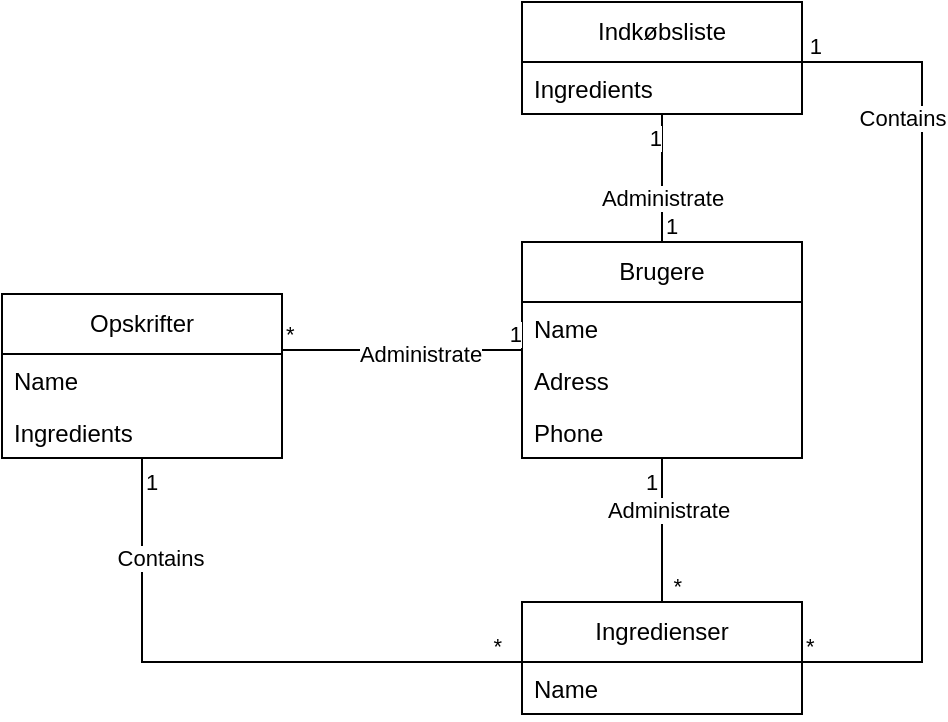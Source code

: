 <mxfile version="24.7.14">
  <diagram name="Page-1" id="929967ad-93f9-6ef4-fab6-5d389245f69c">
    <mxGraphModel dx="1485" dy="840" grid="1" gridSize="10" guides="1" tooltips="1" connect="1" arrows="0" fold="1" page="1" pageScale="1.5" pageWidth="1169" pageHeight="826" background="none" math="0" shadow="0">
      <root>
        <mxCell id="0" style=";html=1;" />
        <mxCell id="1" style=";html=1;" parent="0" />
        <mxCell id="S16UhWUdueVycTpBz9DC-1" value="Ingredienser" style="swimlane;fontStyle=0;childLayout=stackLayout;horizontal=1;startSize=30;horizontalStack=0;resizeParent=1;resizeParentMax=0;resizeLast=0;collapsible=1;marginBottom=0;whiteSpace=wrap;html=1;" vertex="1" parent="1">
          <mxGeometry x="280" y="380" width="140" height="56" as="geometry" />
        </mxCell>
        <mxCell id="xfT99TKuTY2AC6sLYti0-56" value="Name" style="text;strokeColor=none;fillColor=none;align=left;verticalAlign=top;spacingLeft=4;spacingRight=4;overflow=hidden;rotatable=0;points=[[0,0.5],[1,0.5]];portConstraint=eastwest;whiteSpace=wrap;html=1;" vertex="1" parent="S16UhWUdueVycTpBz9DC-1">
          <mxGeometry y="30" width="140" height="26" as="geometry" />
        </mxCell>
        <mxCell id="S16UhWUdueVycTpBz9DC-5" value="Opskrifter" style="swimlane;fontStyle=0;childLayout=stackLayout;horizontal=1;startSize=30;horizontalStack=0;resizeParent=1;resizeParentMax=0;resizeLast=0;collapsible=1;marginBottom=0;whiteSpace=wrap;html=1;" vertex="1" parent="1">
          <mxGeometry x="20" y="226" width="140" height="82" as="geometry" />
        </mxCell>
        <mxCell id="xfT99TKuTY2AC6sLYti0-57" value="Name" style="text;strokeColor=none;fillColor=none;align=left;verticalAlign=top;spacingLeft=4;spacingRight=4;overflow=hidden;rotatable=0;points=[[0,0.5],[1,0.5]];portConstraint=eastwest;whiteSpace=wrap;html=1;" vertex="1" parent="S16UhWUdueVycTpBz9DC-5">
          <mxGeometry y="30" width="140" height="26" as="geometry" />
        </mxCell>
        <mxCell id="xfT99TKuTY2AC6sLYti0-50" value="Ingredients" style="text;strokeColor=none;fillColor=none;align=left;verticalAlign=top;spacingLeft=4;spacingRight=4;overflow=hidden;rotatable=0;points=[[0,0.5],[1,0.5]];portConstraint=eastwest;whiteSpace=wrap;html=1;" vertex="1" parent="S16UhWUdueVycTpBz9DC-5">
          <mxGeometry y="56" width="140" height="26" as="geometry" />
        </mxCell>
        <mxCell id="S16UhWUdueVycTpBz9DC-9" value="Brugere" style="swimlane;fontStyle=0;childLayout=stackLayout;horizontal=1;startSize=30;horizontalStack=0;resizeParent=1;resizeParentMax=0;resizeLast=0;collapsible=1;marginBottom=0;whiteSpace=wrap;html=1;" vertex="1" parent="1">
          <mxGeometry x="280" y="200" width="140" height="108" as="geometry" />
        </mxCell>
        <mxCell id="xfT99TKuTY2AC6sLYti0-53" value="Name" style="text;strokeColor=none;fillColor=none;align=left;verticalAlign=top;spacingLeft=4;spacingRight=4;overflow=hidden;rotatable=0;points=[[0,0.5],[1,0.5]];portConstraint=eastwest;whiteSpace=wrap;html=1;" vertex="1" parent="S16UhWUdueVycTpBz9DC-9">
          <mxGeometry y="30" width="140" height="26" as="geometry" />
        </mxCell>
        <mxCell id="xfT99TKuTY2AC6sLYti0-54" value="Adress" style="text;strokeColor=none;fillColor=none;align=left;verticalAlign=top;spacingLeft=4;spacingRight=4;overflow=hidden;rotatable=0;points=[[0,0.5],[1,0.5]];portConstraint=eastwest;whiteSpace=wrap;html=1;" vertex="1" parent="S16UhWUdueVycTpBz9DC-9">
          <mxGeometry y="56" width="140" height="26" as="geometry" />
        </mxCell>
        <mxCell id="xfT99TKuTY2AC6sLYti0-52" value="Phone" style="text;strokeColor=none;fillColor=none;align=left;verticalAlign=top;spacingLeft=4;spacingRight=4;overflow=hidden;rotatable=0;points=[[0,0.5],[1,0.5]];portConstraint=eastwest;whiteSpace=wrap;html=1;" vertex="1" parent="S16UhWUdueVycTpBz9DC-9">
          <mxGeometry y="82" width="140" height="26" as="geometry" />
        </mxCell>
        <mxCell id="S16UhWUdueVycTpBz9DC-13" value="Indkøbsliste" style="swimlane;fontStyle=0;childLayout=stackLayout;horizontal=1;startSize=30;horizontalStack=0;resizeParent=1;resizeParentMax=0;resizeLast=0;collapsible=1;marginBottom=0;whiteSpace=wrap;html=1;" vertex="1" parent="1">
          <mxGeometry x="280" y="80" width="140" height="56" as="geometry" />
        </mxCell>
        <mxCell id="xfT99TKuTY2AC6sLYti0-48" value="Ingredients" style="text;strokeColor=none;fillColor=none;align=left;verticalAlign=top;spacingLeft=4;spacingRight=4;overflow=hidden;rotatable=0;points=[[0,0.5],[1,0.5]];portConstraint=eastwest;whiteSpace=wrap;html=1;" vertex="1" parent="S16UhWUdueVycTpBz9DC-13">
          <mxGeometry y="30" width="140" height="26" as="geometry" />
        </mxCell>
        <mxCell id="xfT99TKuTY2AC6sLYti0-23" value="" style="endArrow=none;html=1;edgeStyle=orthogonalEdgeStyle;rounded=0;" edge="1" parent="1" source="S16UhWUdueVycTpBz9DC-5" target="S16UhWUdueVycTpBz9DC-1">
          <mxGeometry relative="1" as="geometry">
            <mxPoint x="70" y="370" as="sourcePoint" />
            <mxPoint x="230" y="370" as="targetPoint" />
            <Array as="points">
              <mxPoint x="90" y="410" />
            </Array>
          </mxGeometry>
        </mxCell>
        <mxCell id="xfT99TKuTY2AC6sLYti0-24" value="1" style="edgeLabel;resizable=0;html=1;align=left;verticalAlign=bottom;" connectable="0" vertex="1" parent="xfT99TKuTY2AC6sLYti0-23">
          <mxGeometry x="-1" relative="1" as="geometry">
            <mxPoint y="20" as="offset" />
          </mxGeometry>
        </mxCell>
        <mxCell id="xfT99TKuTY2AC6sLYti0-25" value="*" style="edgeLabel;resizable=0;html=1;align=right;verticalAlign=bottom;" connectable="0" vertex="1" parent="xfT99TKuTY2AC6sLYti0-23">
          <mxGeometry x="1" relative="1" as="geometry">
            <mxPoint x="-10" as="offset" />
          </mxGeometry>
        </mxCell>
        <mxCell id="xfT99TKuTY2AC6sLYti0-41" value="Contains" style="edgeLabel;html=1;align=center;verticalAlign=middle;resizable=0;points=[];" vertex="1" connectable="0" parent="xfT99TKuTY2AC6sLYti0-23">
          <mxGeometry x="-0.239" y="-2" relative="1" as="geometry">
            <mxPoint y="-54" as="offset" />
          </mxGeometry>
        </mxCell>
        <mxCell id="xfT99TKuTY2AC6sLYti0-26" value="" style="endArrow=none;html=1;edgeStyle=orthogonalEdgeStyle;rounded=0;" edge="1" parent="1" source="S16UhWUdueVycTpBz9DC-1" target="S16UhWUdueVycTpBz9DC-13">
          <mxGeometry relative="1" as="geometry">
            <mxPoint x="570" y="330" as="sourcePoint" />
            <mxPoint x="730" y="330" as="targetPoint" />
            <Array as="points">
              <mxPoint x="480" y="410" />
              <mxPoint x="480" y="110" />
            </Array>
          </mxGeometry>
        </mxCell>
        <mxCell id="xfT99TKuTY2AC6sLYti0-27" value="*" style="edgeLabel;resizable=0;html=1;align=left;verticalAlign=bottom;" connectable="0" vertex="1" parent="xfT99TKuTY2AC6sLYti0-26">
          <mxGeometry x="-1" relative="1" as="geometry" />
        </mxCell>
        <mxCell id="xfT99TKuTY2AC6sLYti0-28" value="1" style="edgeLabel;resizable=0;html=1;align=right;verticalAlign=bottom;" connectable="0" vertex="1" parent="xfT99TKuTY2AC6sLYti0-26">
          <mxGeometry x="1" relative="1" as="geometry">
            <mxPoint x="10" as="offset" />
          </mxGeometry>
        </mxCell>
        <mxCell id="xfT99TKuTY2AC6sLYti0-42" value="Contains" style="edgeLabel;html=1;align=center;verticalAlign=middle;resizable=0;points=[];" vertex="1" connectable="0" parent="xfT99TKuTY2AC6sLYti0-26">
          <mxGeometry x="0.057" y="2" relative="1" as="geometry">
            <mxPoint x="-8" y="-110" as="offset" />
          </mxGeometry>
        </mxCell>
        <mxCell id="xfT99TKuTY2AC6sLYti0-29" value="" style="endArrow=none;html=1;edgeStyle=orthogonalEdgeStyle;rounded=0;" edge="1" parent="1" source="S16UhWUdueVycTpBz9DC-5" target="S16UhWUdueVycTpBz9DC-9">
          <mxGeometry relative="1" as="geometry">
            <mxPoint x="570" y="330" as="sourcePoint" />
            <mxPoint x="730" y="330" as="targetPoint" />
            <Array as="points">
              <mxPoint x="200" y="254" />
              <mxPoint x="200" y="254" />
            </Array>
          </mxGeometry>
        </mxCell>
        <mxCell id="xfT99TKuTY2AC6sLYti0-30" value="*" style="edgeLabel;resizable=0;html=1;align=left;verticalAlign=bottom;" connectable="0" vertex="1" parent="xfT99TKuTY2AC6sLYti0-29">
          <mxGeometry x="-1" relative="1" as="geometry" />
        </mxCell>
        <mxCell id="xfT99TKuTY2AC6sLYti0-31" value="1" style="edgeLabel;resizable=0;html=1;align=right;verticalAlign=bottom;" connectable="0" vertex="1" parent="xfT99TKuTY2AC6sLYti0-29">
          <mxGeometry x="1" relative="1" as="geometry" />
        </mxCell>
        <mxCell id="xfT99TKuTY2AC6sLYti0-45" value="Administrate" style="edgeLabel;html=1;align=center;verticalAlign=middle;resizable=0;points=[];" vertex="1" connectable="0" parent="xfT99TKuTY2AC6sLYti0-29">
          <mxGeometry x="-0.138" y="-2" relative="1" as="geometry">
            <mxPoint x="17" as="offset" />
          </mxGeometry>
        </mxCell>
        <mxCell id="xfT99TKuTY2AC6sLYti0-35" value="" style="endArrow=none;html=1;edgeStyle=orthogonalEdgeStyle;rounded=0;" edge="1" parent="1" source="S16UhWUdueVycTpBz9DC-9" target="S16UhWUdueVycTpBz9DC-13">
          <mxGeometry relative="1" as="geometry">
            <mxPoint x="570" y="330" as="sourcePoint" />
            <mxPoint x="730" y="330" as="targetPoint" />
          </mxGeometry>
        </mxCell>
        <mxCell id="xfT99TKuTY2AC6sLYti0-36" value="1" style="edgeLabel;resizable=0;html=1;align=left;verticalAlign=bottom;" connectable="0" vertex="1" parent="xfT99TKuTY2AC6sLYti0-35">
          <mxGeometry x="-1" relative="1" as="geometry" />
        </mxCell>
        <mxCell id="xfT99TKuTY2AC6sLYti0-37" value="1" style="edgeLabel;resizable=0;html=1;align=right;verticalAlign=bottom;" connectable="0" vertex="1" parent="xfT99TKuTY2AC6sLYti0-35">
          <mxGeometry x="1" relative="1" as="geometry">
            <mxPoint y="20" as="offset" />
          </mxGeometry>
        </mxCell>
        <mxCell id="xfT99TKuTY2AC6sLYti0-43" value="Administrate" style="edgeLabel;html=1;align=center;verticalAlign=middle;resizable=0;points=[];" vertex="1" connectable="0" parent="xfT99TKuTY2AC6sLYti0-35">
          <mxGeometry x="-0.156" relative="1" as="geometry">
            <mxPoint y="5" as="offset" />
          </mxGeometry>
        </mxCell>
        <mxCell id="xfT99TKuTY2AC6sLYti0-38" value="" style="endArrow=none;html=1;edgeStyle=orthogonalEdgeStyle;rounded=0;" edge="1" parent="1" source="S16UhWUdueVycTpBz9DC-9" target="S16UhWUdueVycTpBz9DC-1">
          <mxGeometry relative="1" as="geometry">
            <mxPoint x="570" y="330" as="sourcePoint" />
            <mxPoint x="730" y="330" as="targetPoint" />
          </mxGeometry>
        </mxCell>
        <mxCell id="xfT99TKuTY2AC6sLYti0-39" value="1" style="edgeLabel;resizable=0;html=1;align=left;verticalAlign=bottom;" connectable="0" vertex="1" parent="xfT99TKuTY2AC6sLYti0-38">
          <mxGeometry x="-1" relative="1" as="geometry">
            <mxPoint x="-10" y="20" as="offset" />
          </mxGeometry>
        </mxCell>
        <mxCell id="xfT99TKuTY2AC6sLYti0-40" value="*" style="edgeLabel;resizable=0;html=1;align=right;verticalAlign=bottom;" connectable="0" vertex="1" parent="xfT99TKuTY2AC6sLYti0-38">
          <mxGeometry x="1" relative="1" as="geometry">
            <mxPoint x="10" as="offset" />
          </mxGeometry>
        </mxCell>
        <mxCell id="xfT99TKuTY2AC6sLYti0-44" value="Administrate" style="edgeLabel;html=1;align=center;verticalAlign=middle;resizable=0;points=[];" vertex="1" connectable="0" parent="xfT99TKuTY2AC6sLYti0-38">
          <mxGeometry x="0.056" y="3" relative="1" as="geometry">
            <mxPoint y="-12" as="offset" />
          </mxGeometry>
        </mxCell>
      </root>
    </mxGraphModel>
  </diagram>
</mxfile>

